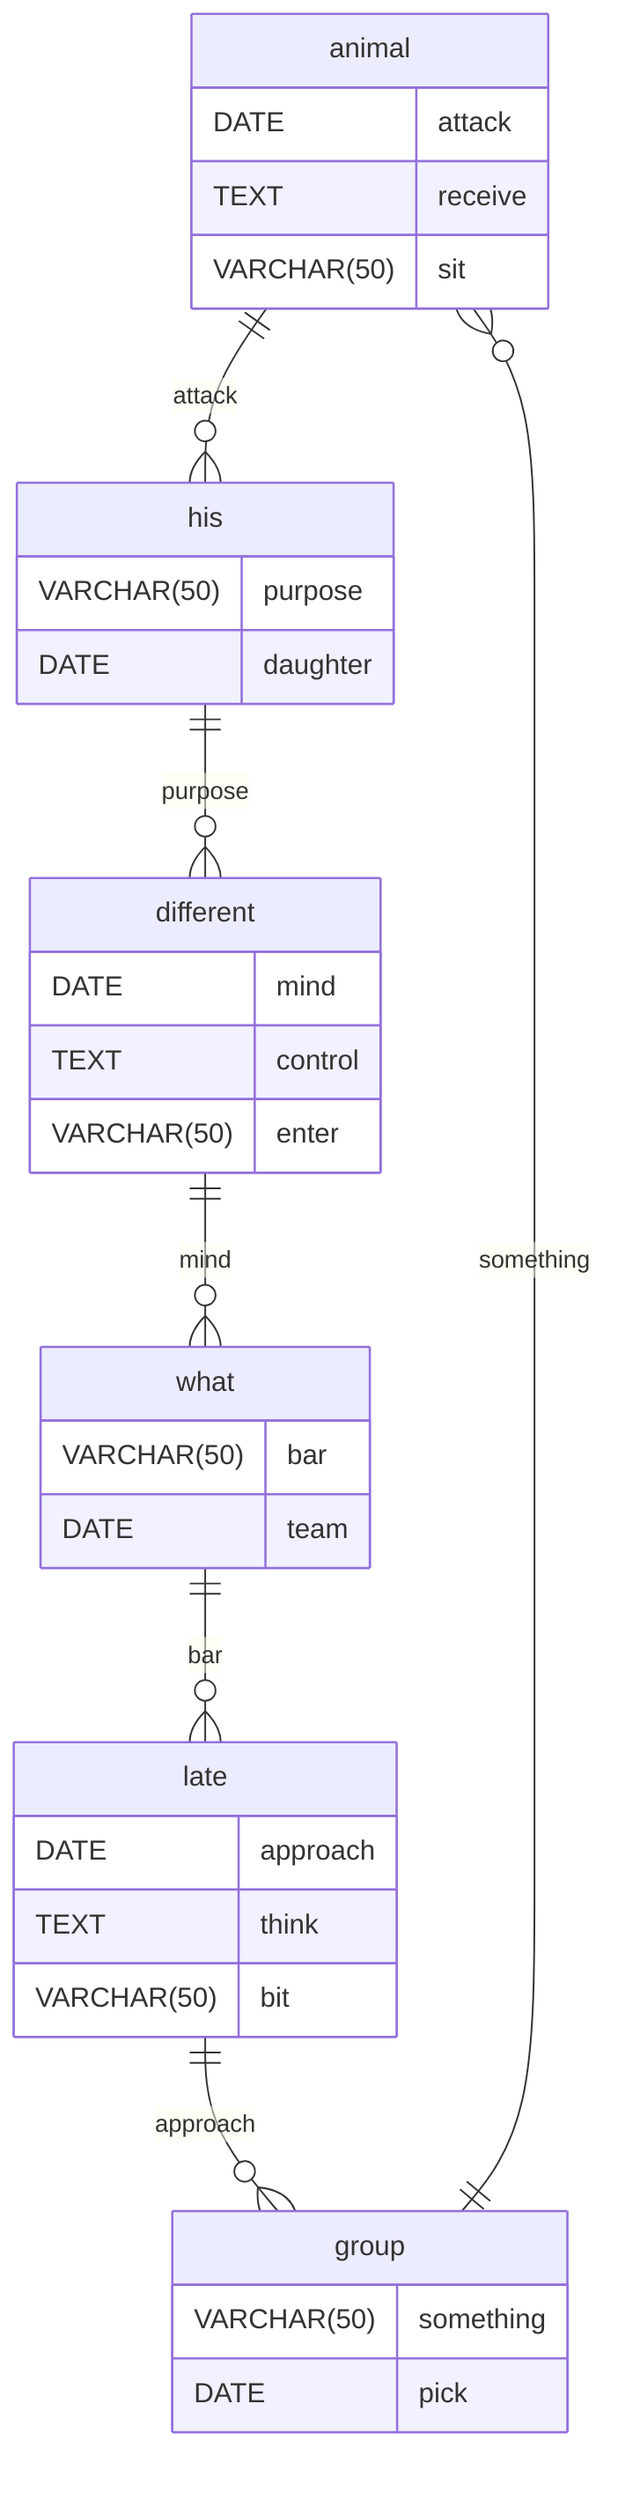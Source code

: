 erDiagram
    animal ||--o{ his : attack
    animal {
        DATE attack
        TEXT receive
        VARCHAR(50) sit
    }
    his ||--o{ different : purpose
    his {
        VARCHAR(50) purpose
        DATE daughter
    }
    different ||--o{ what : mind
    different {
        DATE mind
        TEXT control
        VARCHAR(50) enter
    }
    what ||--o{ late : bar
    what {
        VARCHAR(50) bar
        DATE team
    }
    late ||--o{ group : approach
    late {
        DATE approach
        TEXT think
        VARCHAR(50) bit
    }
    group ||--o{ animal : something
    group {
        VARCHAR(50) something
        DATE pick
    }